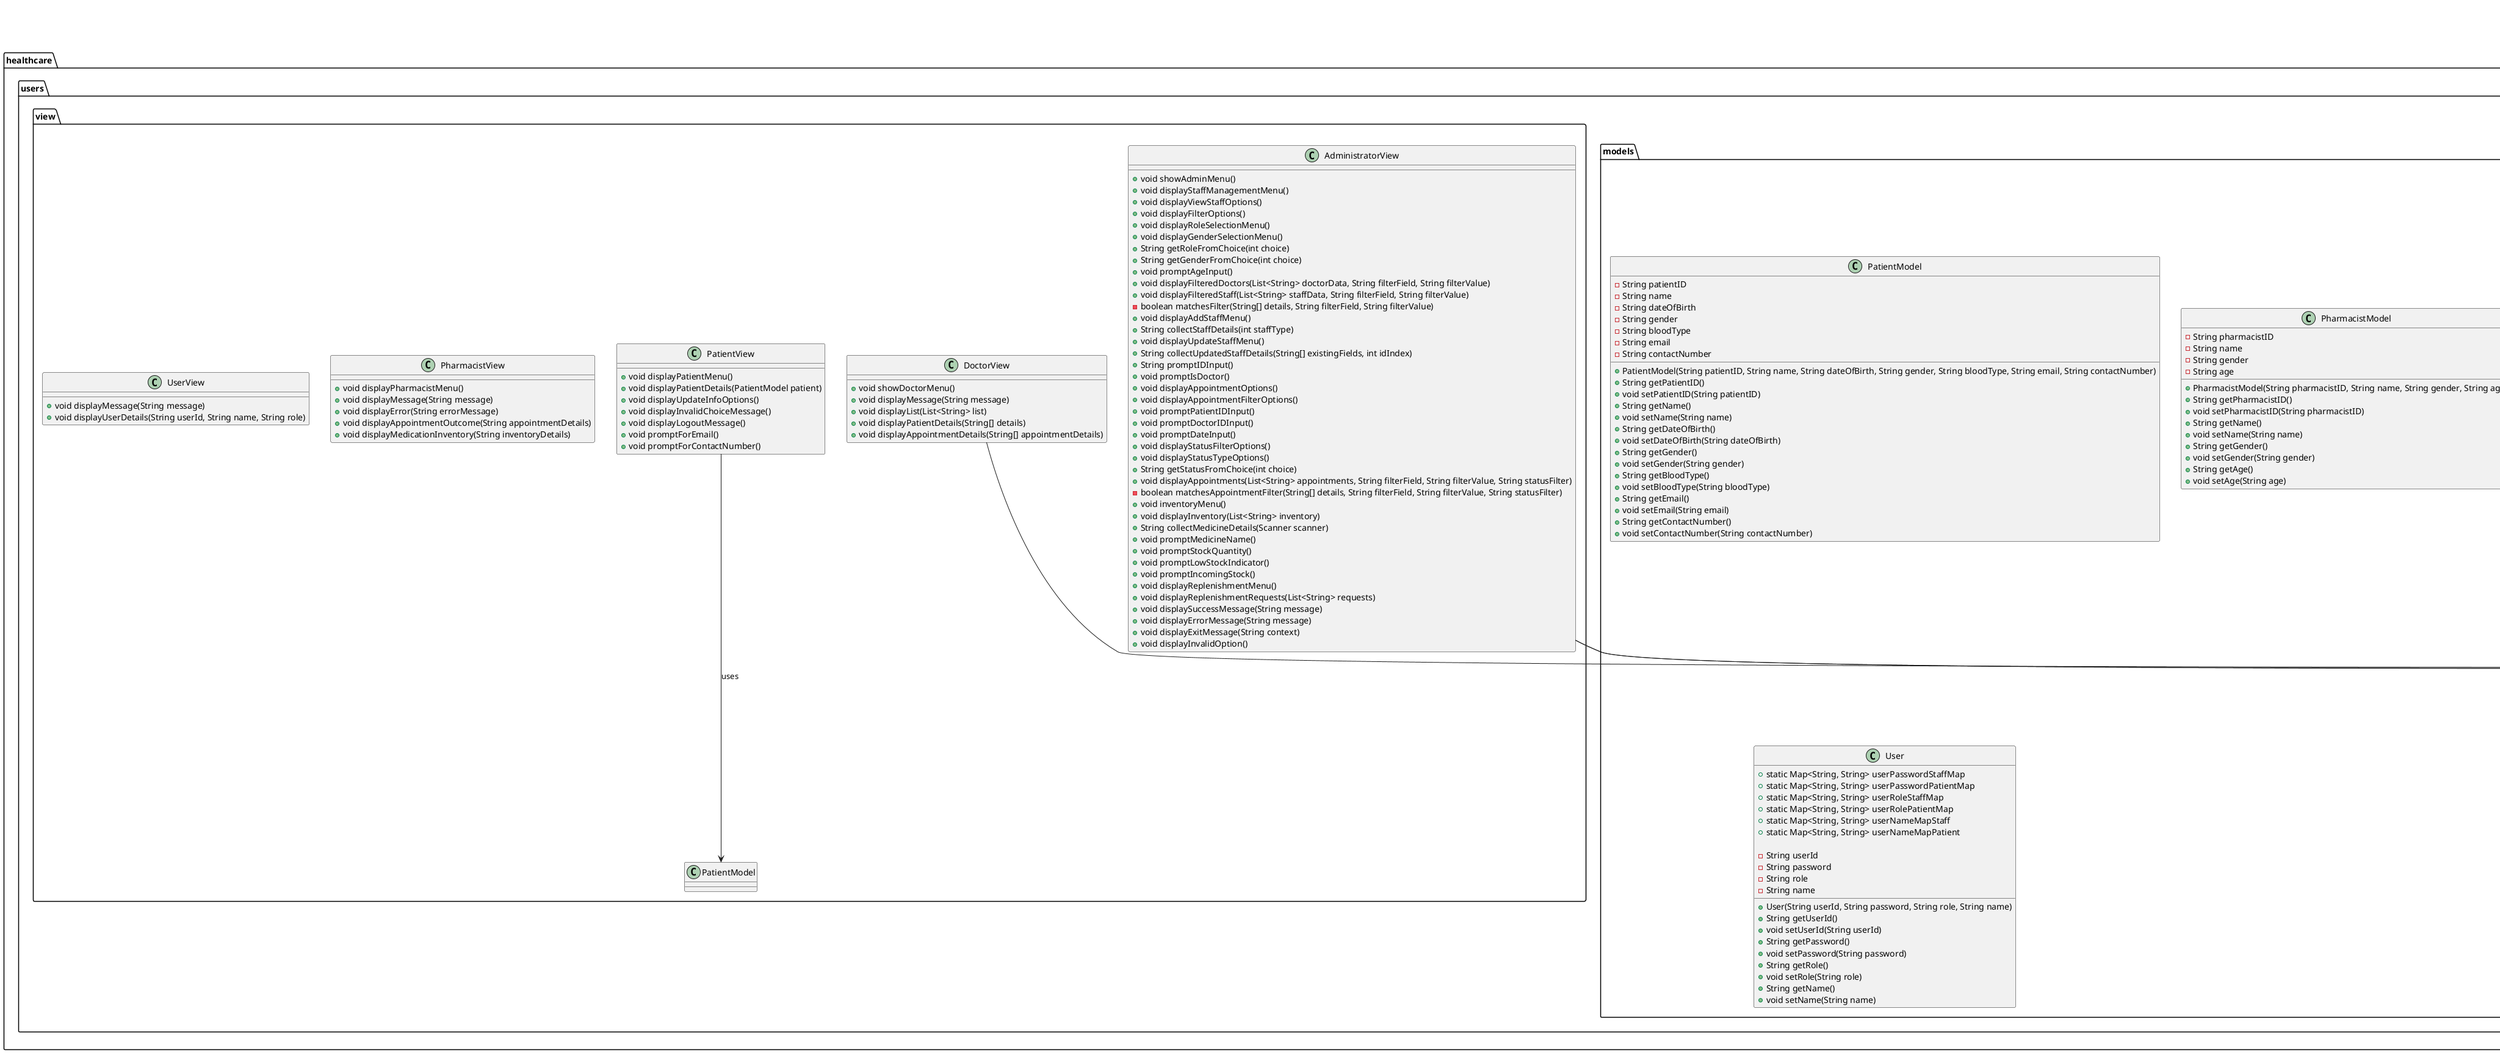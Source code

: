 @startuml
package healthcare.main {
    class Main {
        + void main(String[] args)
        - Scanner sc
        - String patientListFile
        - String doctorListFile
        - String staffListFile
        - String staffPasswordsFile
        - static Map<String, PatientController> patientMap
        - static Map<String, DoctorController> doctorMap
        - static Map<String, PharmacistController> pharmacistMap
        - static Map<String, AdministratorController> administratorMap
        + static String hashPassword(String password)
        + static void loadAllData() throws IOException
        + static Map<String, PatientController> loadPatientsFromCSV() throws IOException
        + static Map<String, DoctorController> loadDoctorsFromCSV() throws IOException
        + static Map<String, PharmacistController> loadPharmacistsFromCSV() throws IOException
        + static Map<String, AdministratorController> loadAdministratorsFromCSV() throws IOException
        + static void showMainMenu() throws IOException
        + static void exitApp()
        + static void registerUser()
        + static boolean isValidDate(String date)
        + static void displayMenu()
        + static void registerAdmin()
        + static void showLoginScreen() throws IOException
    }
}

package healthcare.records {
    class Appointment {
        - LocalDate appointmentDate
        - TreatmentTypes treatment
        - String appointmentID
        - String doctorID
        - String patientID
        - List<Medication> prescribedMedication
        - String consultationNotes
        - AppointmentStatus appointmentStatus
        - ServiceTypes serviceType

        + Appointment(Date appointmentDate, TreatmentTypes type, String patientID, String doctorID)
        + String toCSV()
        + String getPatientID()
        + String getAppointmentID()
        + String getDoctorID()
        + AppointmentStatus getAppointmentStatus()
        + LocalDate getAppointmentDate()
        + TreatmentTypes getTreatmentType()
        + List<Medication> getPrescribedMedications()
        + String getConsultationNotes()
        + ServiceTypes getServiceType()
        + void setServiceTypes(ServiceTypes serviceType)
        + String printAppointments()
        + void setStatus(AppointmentStatus appointmentStatus)
        + void setConsultationNotes(String notes)
        + void addMedication(String medName)
        + void setAppointmentStatus(AppointmentStatus status)
        + String toString()
    }

    class Medication {
        - String medicationName
        - AppointmentStatus medicationStatus

        + Medication(String name)
        + String getMedicationName()
        + AppointmentStatus getMedicationStatus()
        + void updateMedicationStatus(AppointmentStatus status)
        + String toString()
    }

    enum AppointmentStatus {
        PENDING
        APPROVED
        REJECTED
        COMPLETED
    }

    enum TreatmentTypes {
        DENTAL
        MEDICAL
        SURGICAL
        CONSULTATION
    }

    enum ServiceTypes {
        CONSULTATION
        XRAY
        BLOOD_TEST
        SURGERY
        OTHERS
    }

    Appointment "1" --> "*" Medication

    class MedicalRecord {
        - String diagnosis
        - String treatment
        - String appointmentOutcome
        - static final String RECORD_FILE

        + MedicalRecord(String diagnosis, String treatment, String appointmentOutcome)
        + String getDiagnosis()
        + String getTreatment()
        + String getAppointmentOutcome()
        + void saveRecordToCSV(int patientID)
        + static List<MedicalRecord> loadRecordsByPatientID(int patientID)
        + String toString()
    }

    MedicalRecord --> BufferedWriter : uses
    MedicalRecord --> FileWriter : uses
    MedicalRecord --> BufferedReader : uses
    MedicalRecord --> FileReader : uses
    MedicalRecord --> List : uses
    MedicalRecord --> ArrayList : uses

    class Feedback {
        - String patientName
        - String feedbackMessage
        - int rating

        + Feedback(String patientName, String feedbackMessage, int rating)
        + void writeFeedbackToCSV()
        + static void collectFeedback(Scanner scanner)
    }

    Feedback --> Scanner : uses
    Feedback --> PrintWriter : uses
    Feedback --> FileWriter : uses
}

package healthcare.users.controllers {
    class AdministratorController {
        - AdministratorModel model
        - AdministratorView view

        + AdministratorController(AdministratorModel model, AdministratorView view)
        + void administratorMenu()
        + void manageStaff()
        + void viewStaff()
        + void addStaff()
        + void updateStaff()
        + void removeStaff()
        + void viewAppointments()
        + void manageInventory()
        + void manageReplenishmentRequests()
    }

    class DoctorController {
        - DoctorModel model
        - DoctorView view

        + DoctorController(DoctorModel model, DoctorView view)
        + void showMenu()
        + void viewPatientMedicalRecords()
        + void addPatientMedicalRecord()
        + void viewSchedule()
        + void viewBookedAppointments()
        + void viewAvailableAppointments()
        + void viewUpcomingAppointments()
        + void selectAvailableSlot()
        + void viewPendingAppointments()
        + void updateAppointmentStatus()
        + void recordAppointmentOutcome()
    }

    class PatientController {
        - PatientModel patientModel
        - PatientView patientView

        + PatientController(PatientModel patientModel, PatientView patientView)
        + void showPatientMenu()
        + void viewMedicalRecords()
        + void updatePersonalInfo(Scanner scanner)
        + void viewAvailableAppointments(Scanner scanner)
        + void scheduleAppointment(Scanner scanner)
        + void rescheduleAppointment(Scanner scanner)
        + void cancelAppointment(Scanner scanner)
        + void viewScheduledAppointments()
        + void viewCompletedAppointments()
        + void feedback()
        - void handleMenuChoice(int choice, Scanner scanner)
        - void updatePatientFile(String newEmail, String newContactNumber)
    }

    class PharmacistController {
        - PharmacistModel pharmacistModel
        - PharmacistView pharmacistView

        + PharmacistController(PharmacistModel pharmacistModel, PharmacistView pharmacistView)
        + void showMenu()
        + void viewAppointmentOutcomeRecord()
        + void updateMedicationStatus(Scanner scanner)
        + void viewMedicationInventory()
        + void submitReplenishmentRequest(Scanner scanner)
    }

    class UserController {
        - User model
        - UserView view

        - static final String DOCTOR_PASSWORDS_FILE
        - static final String PATIENT_PASSWORDS_FILE
        - static final String STAFF_PASSWORDS_FILE
        - static final String DOCTOR_LIST_FILE
        - static final String PATIENT_LIST_FILE
        - static final String STAFF_LIST_FILE

        + UserController(User model, UserView view)
        + void changeUserPassword(String hospitalId, String newPassword) throws IOException
        + static void initializeUsers()
        - static void loadPasswordsAndRoles()
        - static void loadPasswordFile(String filePath, Map<String, String> passwordMap, Map<String, String> roleMap, String defaultRole)
        - static void loadNames()
        - static void loadNameFile(String filePath, Map<String, String> nameMap)
        - void updatePasswordInFile(String filePath, String hospitalId, String newPassword) throws IOException
    }

    AdministratorController --> AdministratorModel : uses
    AdministratorController --> AdministratorView : uses
    AdministratorController --> Scanner : uses
    AdministratorController --> Main : uses
    AdministratorController --> List : uses

    DoctorController --> DoctorModel : uses
    DoctorController --> DoctorView : uses
    DoctorController --> Scanner : uses
    DoctorController --> List : uses
    DoctorController --> IOException : uses
    DoctorController --> HashSet : uses
    DoctorController --> LocalDate : uses
    DoctorController --> LocalDateTime : uses
    DoctorController --> LocalTime : uses
    DoctorController --> DateTimeFormatter : uses

    PatientController --> PatientModel : uses
    PatientController --> PatientView : uses
    PatientController --> Feedback : uses
    PatientController --> BufferedReader : uses
    PatientController --> BufferedWriter : uses
    PatientController --> FileReader : uses
    PatientController --> FileWriter : uses
    PatientController --> List : uses
    PatientController --> Map : uses
    PatientController --> Scanner : uses
    PatientController --> Random : uses

    PharmacistController --> PharmacistModel : uses
    PharmacistController --> PharmacistView : uses
    PharmacistController --> Scanner : uses
    PharmacistController --> BufferedReader : uses
    PharmacistController --> BufferedWriter : uses
    PharmacistController --> FileReader : uses
    PharmacistController --> FileWriter : uses
    PharmacistController --> Files : uses
    PharmacistController --> Paths : uses
    PharmacistController --> List : uses

    UserController --> User : uses
    UserController --> UserView : uses
    UserController --> Map : uses
    UserController --> List : uses
    UserController --> BufferedReader : uses
    UserController --> BufferedWriter : uses
    UserController --> FileReader : uses
    UserController --> FileWriter : uses
    UserController --> IOException : uses
    UserController --> Files : uses
    UserController --> Paths : uses
}

package healthcare.users.models {
    class AdministratorModel {
        - String administratorID
        - static final String staffListPath
        - static final String doctorListPath
        - static final String appointmentRequestsPath
        - static final String medicineListPath
        - static final String replenishmentRequestsPath
        - static final String staffPasswordsFile
        - static final String doctorPasswordsFile

        - static final String DOCTOR_HEADER
        - static final String STAFF_HEADER
        - static final String MEDICINE_HEADER
        - static final String REPLENISHMENT_HEADER

        + AdministratorModel(String administratorID)
        + String getAdministratorID()
        + List<String> readDataFromFile(String filePath)
        + void writeDataToFile(String filePath, List<String> data)
        + boolean appendDataToFile(String filePath, String entry)
        + List<String> filterData(List<String> data, int fieldIndex, String filterValue)
        + boolean updateEntry(String filePath, String id, int idIndex, String updatedEntry, String header)
        + String[] getEntryById(String filePath, String id)
        + boolean removeEntry(String filePath, String id, String header)
        + String getFilePathForStaffType(String staffType)

        + static String getStaffListPath()
        + static String getStaffPasswordsPath()
        + static String getDoctorPasswordsPath()
        + static String getDoctorListPath()
        + static String getAppointmentRequestsPath()
        + static String getMedicineListPath()
        + static String getReplenishmentRequestsPath()
        + static String getDoctorHeader()
        + static String getStaffHeader()
        + static String getMedicineHeader()
        + static String getReplenishmentRequestsHeader()
    }

    AdministratorModel --> List : uses
    AdministratorModel --> BufferedReader : uses
    AdministratorModel --> BufferedWriter : uses
    AdministratorModel --> FileReader : uses
    AdministratorModel --> FileWriter : uses
    AdministratorModel --> IOException : uses

    class DoctorModel {
        - String doctorID
        - String name
        - String gender
        - String age
        - List<Appointment> appointments
        - List<LocalDate> availableDates

        + DoctorModel(String doctorID, String name, String gender, String age)
        + String getDoctorID()
        + String getName()
        + List<Appointment> getAppointments()
        + List<LocalDate> getAvailableDates()
        + List<String> readCSV(String filePath) throws IOException
        + void writeCSV(String filePath, List<String> data) throws IOException
        + void appendToCSV(String filePath, String data) throws IOException
        + void removeAvailability(LocalDate date)
    }

    DoctorModel --> Appointment : uses
    DoctorModel --> List : uses
    DoctorModel --> BufferedWriter : uses
    DoctorModel --> FileWriter : uses
    DoctorModel --> IOException : uses
    DoctorModel --> Files : uses
    DoctorModel --> Paths : uses
    DoctorModel --> LocalDate : uses
    DoctorModel --> LocalDateTime : uses
    DoctorModel --> LocalTime : uses
    DoctorModel --> DateTimeFormatter : uses

    class PatientModel {
        - String patientID
        - String name
        - String dateOfBirth
        - String gender
        - String bloodType
        - String email
        - String contactNumber

        + PatientModel(String patientID, String name, String dateOfBirth, String gender, String bloodType, String email, String contactNumber)
        + String getPatientID()
        + void setPatientID(String patientID)
        + String getName()
        + void setName(String name)
        + String getDateOfBirth()
        + void setDateOfBirth(String dateOfBirth)
        + String getGender()
        + void setGender(String gender)
        + String getBloodType()
        + void setBloodType(String bloodType)
        + String getEmail()
        + void setEmail(String email)
        + String getContactNumber()
        + void setContactNumber(String contactNumber)
    }

    class PharmacistModel {
        - String pharmacistID
        - String name
        - String gender
        - String age

        + PharmacistModel(String pharmacistID, String name, String gender, String age)
        + String getPharmacistID()
        + void setPharmacistID(String pharmacistID)
        + String getName()
        + void setName(String name)
        + String getGender()
        + void setGender(String gender)
        + String getAge()
        + void setAge(String age)
    }

    class User {
        + static Map<String, String> userPasswordStaffMap
        + static Map<String, String> userPasswordPatientMap
        + static Map<String, String> userRoleStaffMap
        + static Map<String, String> userRolePatientMap
        + static Map<String, String> userNameMapStaff
        + static Map<String, String> userNameMapPatient

        - String userId
        - String password
        - String role
        - String name

        + User(String userId, String password, String role, String name)
        + String getUserId()
        + void setUserId(String userId)
        + String getPassword()
        + void setPassword(String password)
        + String getRole()
        + void setRole(String role)
        + String getName()
        + void setName(String name)
    }
}

package healthcare.users.view {
    class AdministratorView {
        + void showAdminMenu()
        + void displayStaffManagementMenu()
        + void displayViewStaffOptions()
        + void displayFilterOptions()
        + void displayRoleSelectionMenu()
        + void displayGenderSelectionMenu()
        + String getRoleFromChoice(int choice)
        + String getGenderFromChoice(int choice)
        + void promptAgeInput()
        + void displayFilteredDoctors(List<String> doctorData, String filterField, String filterValue)
        + void displayFilteredStaff(List<String> staffData, String filterField, String filterValue)
        - boolean matchesFilter(String[] details, String filterField, String filterValue)
        + void displayAddStaffMenu()
        + String collectStaffDetails(int staffType)
        + void displayUpdateStaffMenu()
        + String collectUpdatedStaffDetails(String[] existingFields, int idIndex)
        + String promptIDInput()
        + void promptIsDoctor()
        + void displayAppointmentOptions()
        + void displayAppointmentFilterOptions()
        + void promptPatientIDInput()
        + void promptDoctorIDInput()
        + void promptDateInput()
        + void displayStatusFilterOptions()
        + void displayStatusTypeOptions()
        + String getStatusFromChoice(int choice)
        + void displayAppointments(List<String> appointments, String filterField, String filterValue, String statusFilter)
        - boolean matchesAppointmentFilter(String[] details, String filterField, String filterValue, String statusFilter)
        + void inventoryMenu()
        + void displayInventory(List<String> inventory)
        + String collectMedicineDetails(Scanner scanner)
        + void promptMedicineName()
        + void promptStockQuantity()
        + void promptLowStockIndicator()
        + void promptIncomingStock()
        + void displayReplenishmentMenu()
        + void displayReplenishmentRequests(List<String> requests)
        + void displaySuccessMessage(String message)
        + void displayErrorMessage(String message)
        + void displayExitMessage(String context)
        + void displayInvalidOption()
    }

    AdministratorView --> Scanner : uses
    AdministratorView --> List : uses

    class DoctorView {
        + void showDoctorMenu()
        + void displayMessage(String message)
        + void displayList(List<String> list)
        + void displayPatientDetails(String[] details)
        + void displayAppointmentDetails(String[] appointmentDetails)
    }

    DoctorView --> List : uses

    class PatientView {
        + void displayPatientMenu()
        + void displayPatientDetails(PatientModel patient)
        + void displayUpdateInfoOptions()
        + void displayInvalidChoiceMessage()
        + void displayLogoutMessage()
        + void promptForEmail()
        + void promptForContactNumber()
    }

    PatientView --> PatientModel : uses

    class PharmacistView {
        + void displayPharmacistMenu()
        + void displayMessage(String message)
        + void displayError(String errorMessage)
        + void displayAppointmentOutcome(String appointmentDetails)
        + void displayMedicationInventory(String inventoryDetails)
    }

    class UserView {
        + void displayMessage(String message)
        + void displayUserDetails(String userId, String name, String role)
    }
}

@enduml
